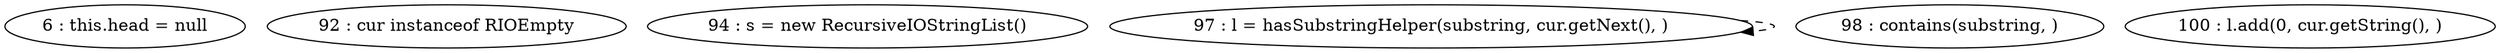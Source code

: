 digraph G {
"6 : this.head = null"
"92 : cur instanceof RIOEmpty"
"94 : s = new RecursiveIOStringList()"
"97 : l = hasSubstringHelper(substring, cur.getNext(), )"
"97 : l = hasSubstringHelper(substring, cur.getNext(), )" -> "97 : l = hasSubstringHelper(substring, cur.getNext(), )" [style=dashed]
"98 : contains(substring, )"
"100 : l.add(0, cur.getString(), )"
}